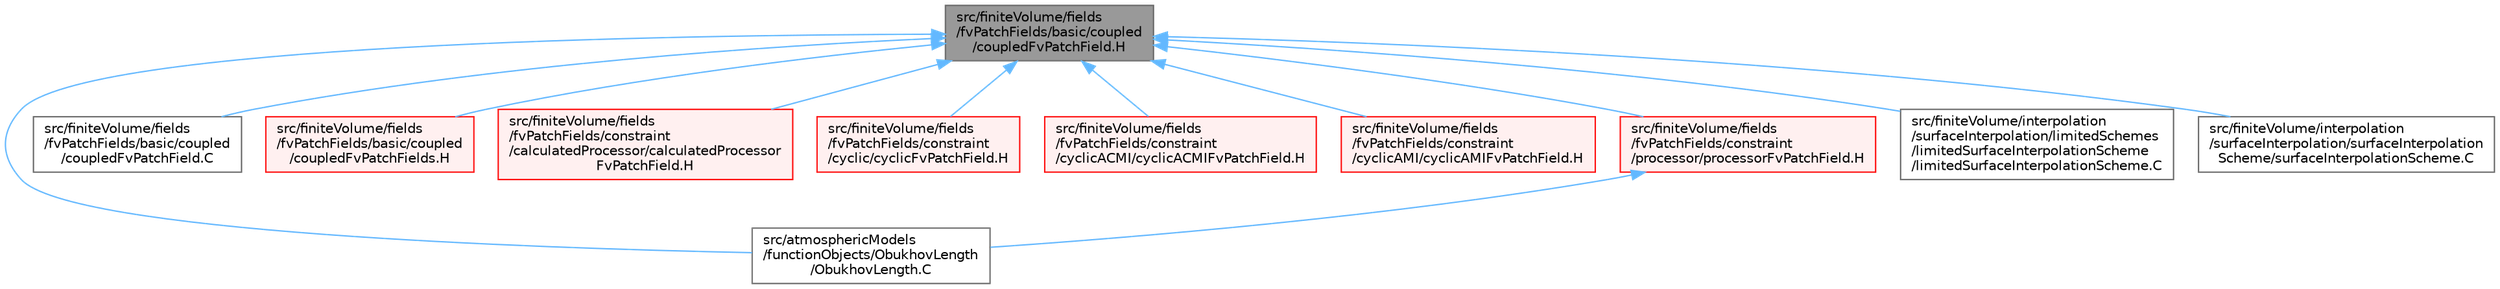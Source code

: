 digraph "src/finiteVolume/fields/fvPatchFields/basic/coupled/coupledFvPatchField.H"
{
 // LATEX_PDF_SIZE
  bgcolor="transparent";
  edge [fontname=Helvetica,fontsize=10,labelfontname=Helvetica,labelfontsize=10];
  node [fontname=Helvetica,fontsize=10,shape=box,height=0.2,width=0.4];
  Node1 [id="Node000001",label="src/finiteVolume/fields\l/fvPatchFields/basic/coupled\l/coupledFvPatchField.H",height=0.2,width=0.4,color="gray40", fillcolor="grey60", style="filled", fontcolor="black",tooltip=" "];
  Node1 -> Node2 [id="edge1_Node000001_Node000002",dir="back",color="steelblue1",style="solid",tooltip=" "];
  Node2 [id="Node000002",label="src/atmosphericModels\l/functionObjects/ObukhovLength\l/ObukhovLength.C",height=0.2,width=0.4,color="grey40", fillcolor="white", style="filled",URL="$ObukhovLength_8C.html",tooltip=" "];
  Node1 -> Node3 [id="edge2_Node000001_Node000003",dir="back",color="steelblue1",style="solid",tooltip=" "];
  Node3 [id="Node000003",label="src/finiteVolume/fields\l/fvPatchFields/basic/coupled\l/coupledFvPatchField.C",height=0.2,width=0.4,color="grey40", fillcolor="white", style="filled",URL="$coupledFvPatchField_8C.html",tooltip=" "];
  Node1 -> Node4 [id="edge3_Node000001_Node000004",dir="back",color="steelblue1",style="solid",tooltip=" "];
  Node4 [id="Node000004",label="src/finiteVolume/fields\l/fvPatchFields/basic/coupled\l/coupledFvPatchFields.H",height=0.2,width=0.4,color="red", fillcolor="#FFF0F0", style="filled",URL="$coupledFvPatchFields_8H.html",tooltip=" "];
  Node1 -> Node18 [id="edge4_Node000001_Node000018",dir="back",color="steelblue1",style="solid",tooltip=" "];
  Node18 [id="Node000018",label="src/finiteVolume/fields\l/fvPatchFields/constraint\l/calculatedProcessor/calculatedProcessor\lFvPatchField.H",height=0.2,width=0.4,color="red", fillcolor="#FFF0F0", style="filled",URL="$calculatedProcessorFvPatchField_8H.html",tooltip=" "];
  Node1 -> Node22 [id="edge5_Node000001_Node000022",dir="back",color="steelblue1",style="solid",tooltip=" "];
  Node22 [id="Node000022",label="src/finiteVolume/fields\l/fvPatchFields/constraint\l/cyclic/cyclicFvPatchField.H",height=0.2,width=0.4,color="red", fillcolor="#FFF0F0", style="filled",URL="$cyclicFvPatchField_8H.html",tooltip=" "];
  Node1 -> Node60 [id="edge6_Node000001_Node000060",dir="back",color="steelblue1",style="solid",tooltip=" "];
  Node60 [id="Node000060",label="src/finiteVolume/fields\l/fvPatchFields/constraint\l/cyclicACMI/cyclicACMIFvPatchField.H",height=0.2,width=0.4,color="red", fillcolor="#FFF0F0", style="filled",URL="$cyclicACMIFvPatchField_8H.html",tooltip=" "];
  Node1 -> Node64 [id="edge7_Node000001_Node000064",dir="back",color="steelblue1",style="solid",tooltip=" "];
  Node64 [id="Node000064",label="src/finiteVolume/fields\l/fvPatchFields/constraint\l/cyclicAMI/cyclicAMIFvPatchField.H",height=0.2,width=0.4,color="red", fillcolor="#FFF0F0", style="filled",URL="$cyclicAMIFvPatchField_8H.html",tooltip=" "];
  Node1 -> Node81 [id="edge8_Node000001_Node000081",dir="back",color="steelblue1",style="solid",tooltip=" "];
  Node81 [id="Node000081",label="src/finiteVolume/fields\l/fvPatchFields/constraint\l/processor/processorFvPatchField.H",height=0.2,width=0.4,color="red", fillcolor="#FFF0F0", style="filled",URL="$processorFvPatchField_8H.html",tooltip=" "];
  Node81 -> Node2 [id="edge9_Node000081_Node000002",dir="back",color="steelblue1",style="solid",tooltip=" "];
  Node1 -> Node91 [id="edge10_Node000001_Node000091",dir="back",color="steelblue1",style="solid",tooltip=" "];
  Node91 [id="Node000091",label="src/finiteVolume/interpolation\l/surfaceInterpolation/limitedSchemes\l/limitedSurfaceInterpolationScheme\l/limitedSurfaceInterpolationScheme.C",height=0.2,width=0.4,color="grey40", fillcolor="white", style="filled",URL="$limitedSurfaceInterpolationScheme_8C.html",tooltip=" "];
  Node1 -> Node92 [id="edge11_Node000001_Node000092",dir="back",color="steelblue1",style="solid",tooltip=" "];
  Node92 [id="Node000092",label="src/finiteVolume/interpolation\l/surfaceInterpolation/surfaceInterpolation\lScheme/surfaceInterpolationScheme.C",height=0.2,width=0.4,color="grey40", fillcolor="white", style="filled",URL="$surfaceInterpolationScheme_8C.html",tooltip=" "];
}
